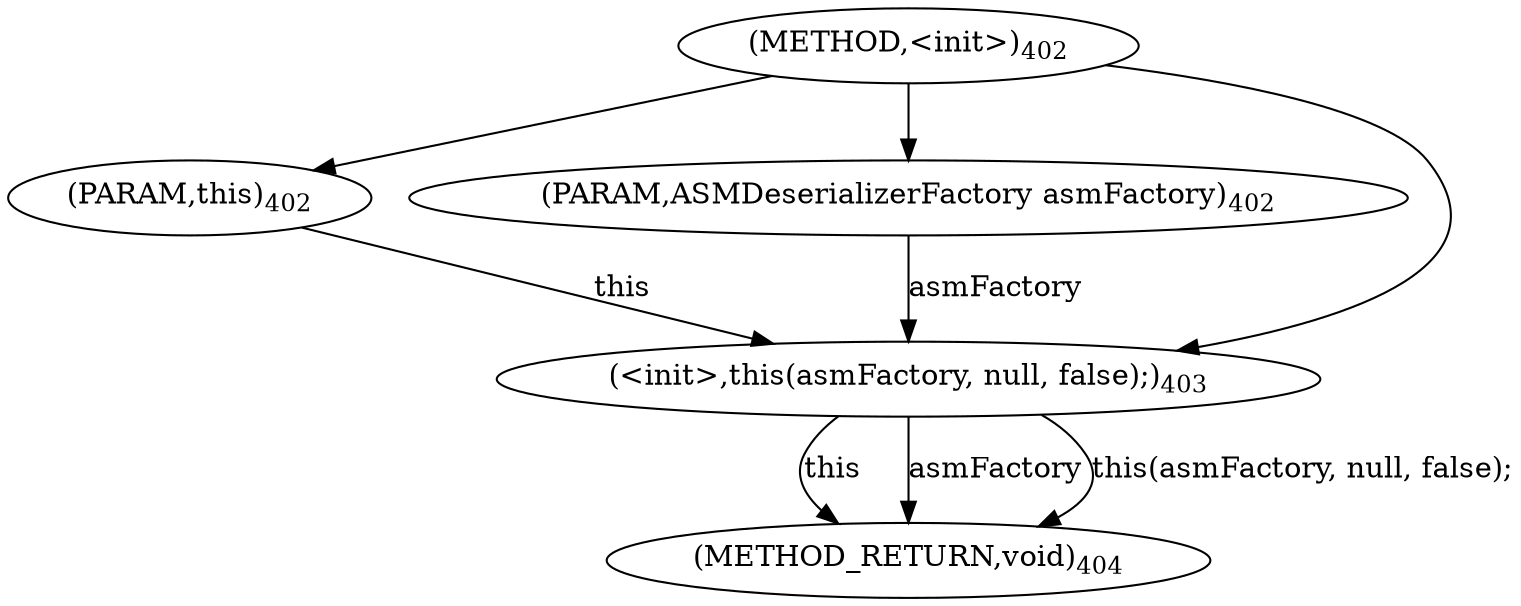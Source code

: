 digraph "&lt;init&gt;" {  
"336" [label = <(METHOD,&lt;init&gt;)<SUB>402</SUB>> ]
"340" [label = <(METHOD_RETURN,void)<SUB>404</SUB>> ]
"121" [label = <(PARAM,this)<SUB>402</SUB>> ]
"166" [label = <(PARAM,ASMDeserializerFactory asmFactory)<SUB>402</SUB>> ]
"164" [label = <(&lt;init&gt;,this(asmFactory, null, false);)<SUB>403</SUB>> ]
"164" [label = <(&lt;init&gt;,this(asmFactory, null, false);)<SUB>403</SUB>> ]
"164" [label = <(&lt;init&gt;,this(asmFactory, null, false);)<SUB>403</SUB>> ]
"164" [label = <(&lt;init&gt;,this(asmFactory, null, false);)<SUB>403</SUB>> ]
"164" [label = <(&lt;init&gt;,this(asmFactory, null, false);)<SUB>403</SUB>> ]
  "164" -> "340"  [ label = "this"] 
  "164" -> "340"  [ label = "asmFactory"] 
  "164" -> "340"  [ label = "this(asmFactory, null, false);"] 
  "336" -> "121" 
  "336" -> "166" 
  "121" -> "164"  [ label = "this"] 
  "336" -> "164" 
  "166" -> "164"  [ label = "asmFactory"] 
}
